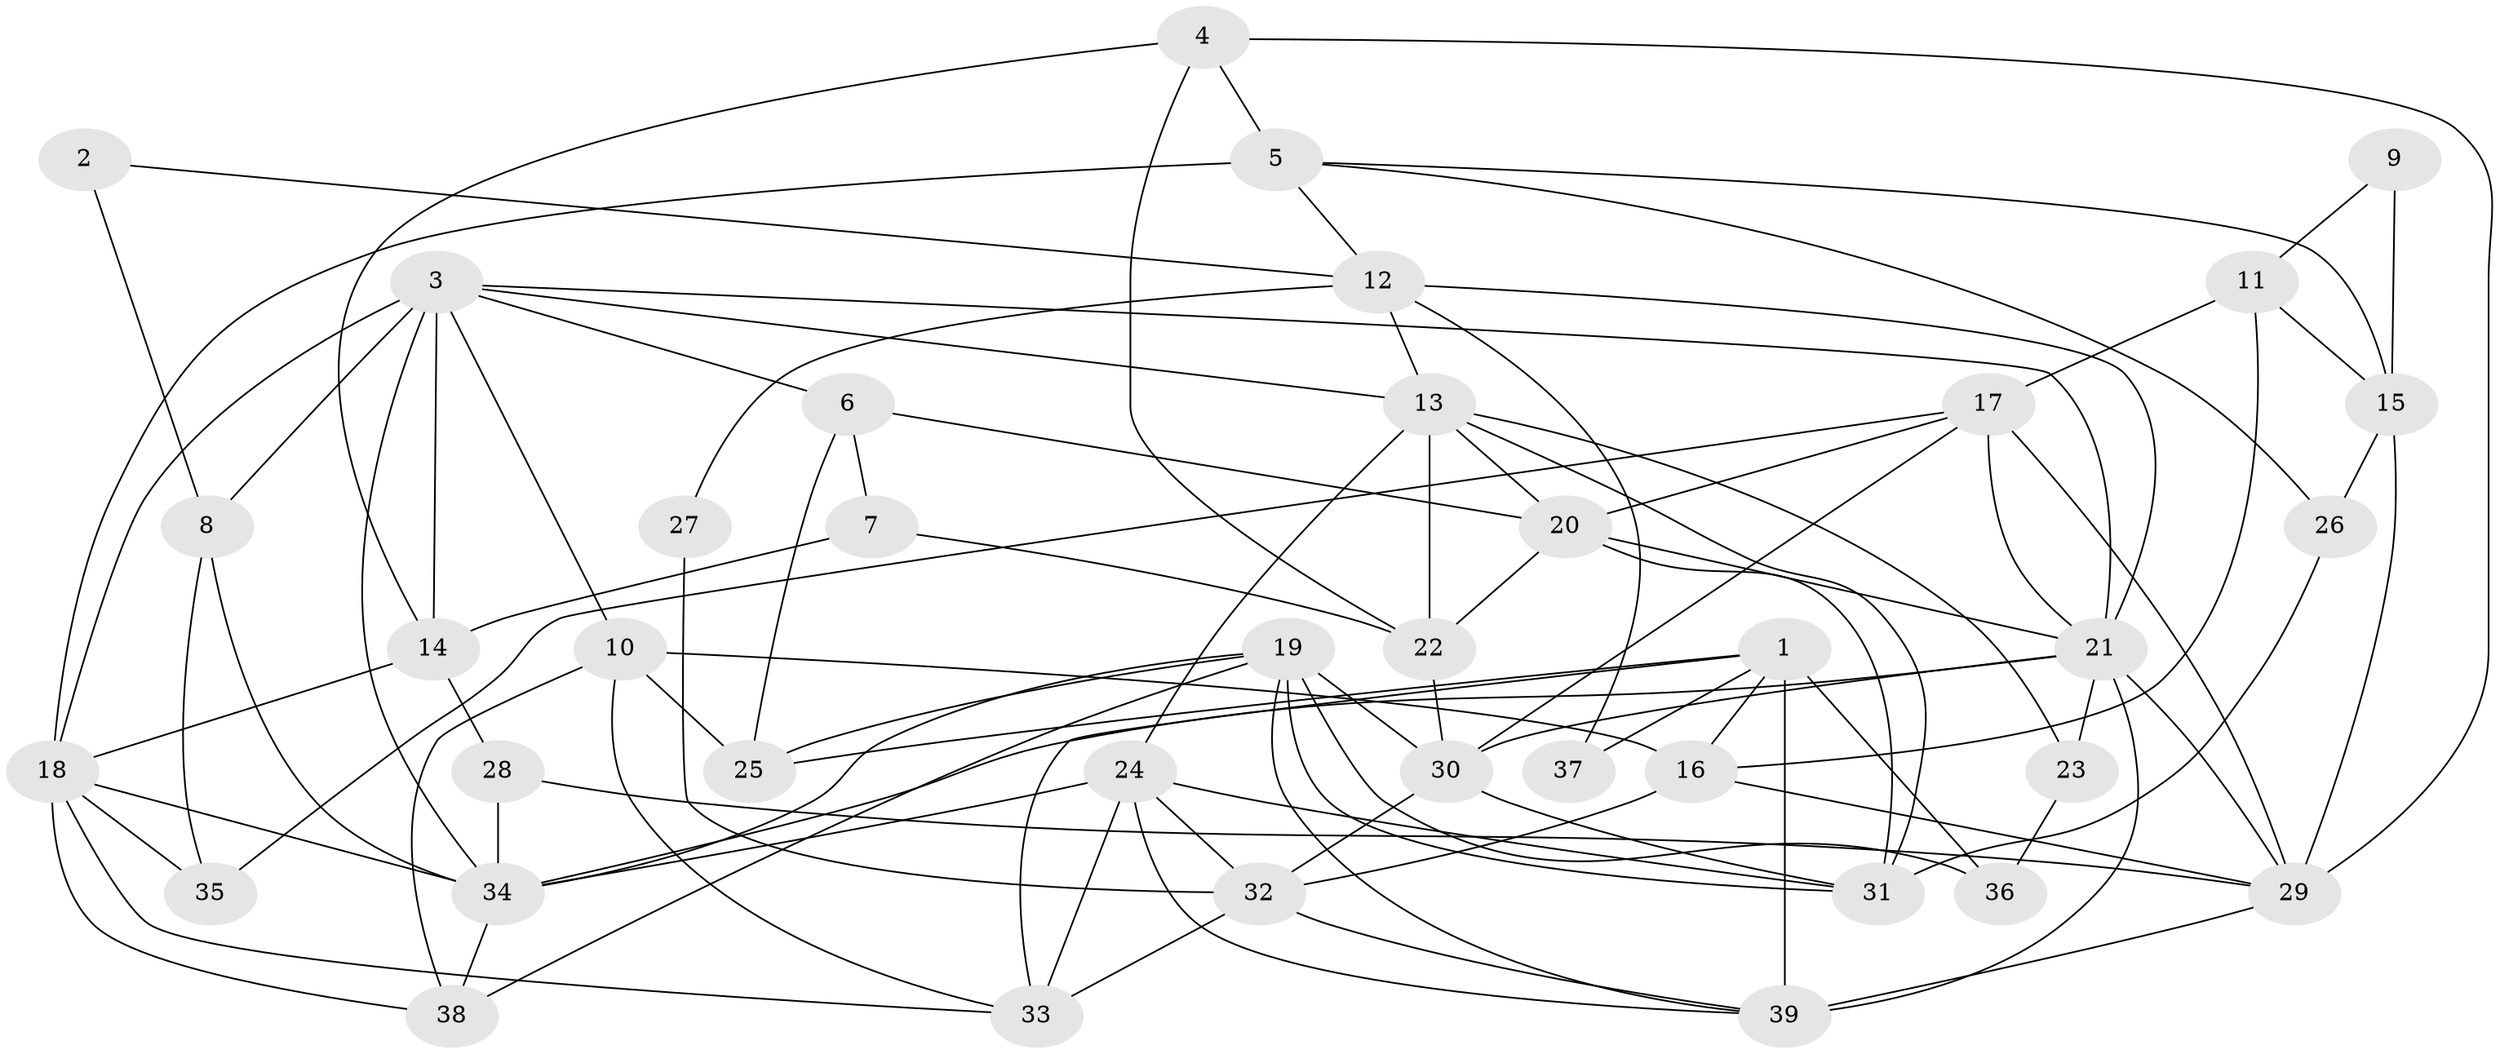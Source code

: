 // original degree distribution, {2: 0.14102564102564102, 5: 0.20512820512820512, 7: 0.038461538461538464, 3: 0.28205128205128205, 4: 0.2564102564102564, 9: 0.01282051282051282, 6: 0.038461538461538464, 8: 0.02564102564102564}
// Generated by graph-tools (version 1.1) at 2025/37/03/04/25 23:37:14]
// undirected, 39 vertices, 96 edges
graph export_dot {
  node [color=gray90,style=filled];
  1;
  2;
  3;
  4;
  5;
  6;
  7;
  8;
  9;
  10;
  11;
  12;
  13;
  14;
  15;
  16;
  17;
  18;
  19;
  20;
  21;
  22;
  23;
  24;
  25;
  26;
  27;
  28;
  29;
  30;
  31;
  32;
  33;
  34;
  35;
  36;
  37;
  38;
  39;
  1 -- 16 [weight=1.0];
  1 -- 25 [weight=1.0];
  1 -- 33 [weight=1.0];
  1 -- 36 [weight=1.0];
  1 -- 37 [weight=1.0];
  1 -- 39 [weight=2.0];
  2 -- 8 [weight=1.0];
  2 -- 12 [weight=1.0];
  3 -- 6 [weight=1.0];
  3 -- 8 [weight=1.0];
  3 -- 10 [weight=1.0];
  3 -- 13 [weight=1.0];
  3 -- 14 [weight=1.0];
  3 -- 18 [weight=1.0];
  3 -- 21 [weight=1.0];
  3 -- 34 [weight=2.0];
  4 -- 5 [weight=1.0];
  4 -- 14 [weight=1.0];
  4 -- 22 [weight=1.0];
  4 -- 29 [weight=1.0];
  5 -- 12 [weight=2.0];
  5 -- 15 [weight=1.0];
  5 -- 18 [weight=3.0];
  5 -- 26 [weight=1.0];
  6 -- 7 [weight=1.0];
  6 -- 20 [weight=1.0];
  6 -- 25 [weight=1.0];
  7 -- 14 [weight=1.0];
  7 -- 22 [weight=1.0];
  8 -- 34 [weight=1.0];
  8 -- 35 [weight=1.0];
  9 -- 11 [weight=1.0];
  9 -- 15 [weight=2.0];
  10 -- 16 [weight=1.0];
  10 -- 25 [weight=1.0];
  10 -- 33 [weight=1.0];
  10 -- 38 [weight=1.0];
  11 -- 15 [weight=1.0];
  11 -- 16 [weight=1.0];
  11 -- 17 [weight=2.0];
  12 -- 13 [weight=1.0];
  12 -- 21 [weight=2.0];
  12 -- 27 [weight=1.0];
  12 -- 37 [weight=1.0];
  13 -- 20 [weight=1.0];
  13 -- 22 [weight=1.0];
  13 -- 23 [weight=1.0];
  13 -- 24 [weight=1.0];
  13 -- 31 [weight=1.0];
  14 -- 18 [weight=1.0];
  14 -- 28 [weight=1.0];
  15 -- 26 [weight=1.0];
  15 -- 29 [weight=1.0];
  16 -- 29 [weight=2.0];
  16 -- 32 [weight=1.0];
  17 -- 20 [weight=3.0];
  17 -- 21 [weight=1.0];
  17 -- 29 [weight=4.0];
  17 -- 30 [weight=1.0];
  17 -- 35 [weight=1.0];
  18 -- 33 [weight=1.0];
  18 -- 34 [weight=1.0];
  18 -- 35 [weight=1.0];
  18 -- 38 [weight=1.0];
  19 -- 25 [weight=1.0];
  19 -- 30 [weight=1.0];
  19 -- 31 [weight=1.0];
  19 -- 34 [weight=1.0];
  19 -- 36 [weight=1.0];
  19 -- 38 [weight=1.0];
  19 -- 39 [weight=1.0];
  20 -- 21 [weight=1.0];
  20 -- 22 [weight=1.0];
  20 -- 31 [weight=1.0];
  21 -- 23 [weight=2.0];
  21 -- 29 [weight=1.0];
  21 -- 30 [weight=1.0];
  21 -- 34 [weight=1.0];
  21 -- 39 [weight=1.0];
  22 -- 30 [weight=1.0];
  23 -- 36 [weight=1.0];
  24 -- 31 [weight=2.0];
  24 -- 32 [weight=1.0];
  24 -- 33 [weight=1.0];
  24 -- 34 [weight=1.0];
  24 -- 39 [weight=1.0];
  26 -- 31 [weight=1.0];
  27 -- 32 [weight=1.0];
  28 -- 29 [weight=1.0];
  28 -- 34 [weight=1.0];
  29 -- 39 [weight=1.0];
  30 -- 31 [weight=1.0];
  30 -- 32 [weight=1.0];
  32 -- 33 [weight=1.0];
  32 -- 39 [weight=1.0];
  34 -- 38 [weight=1.0];
}
